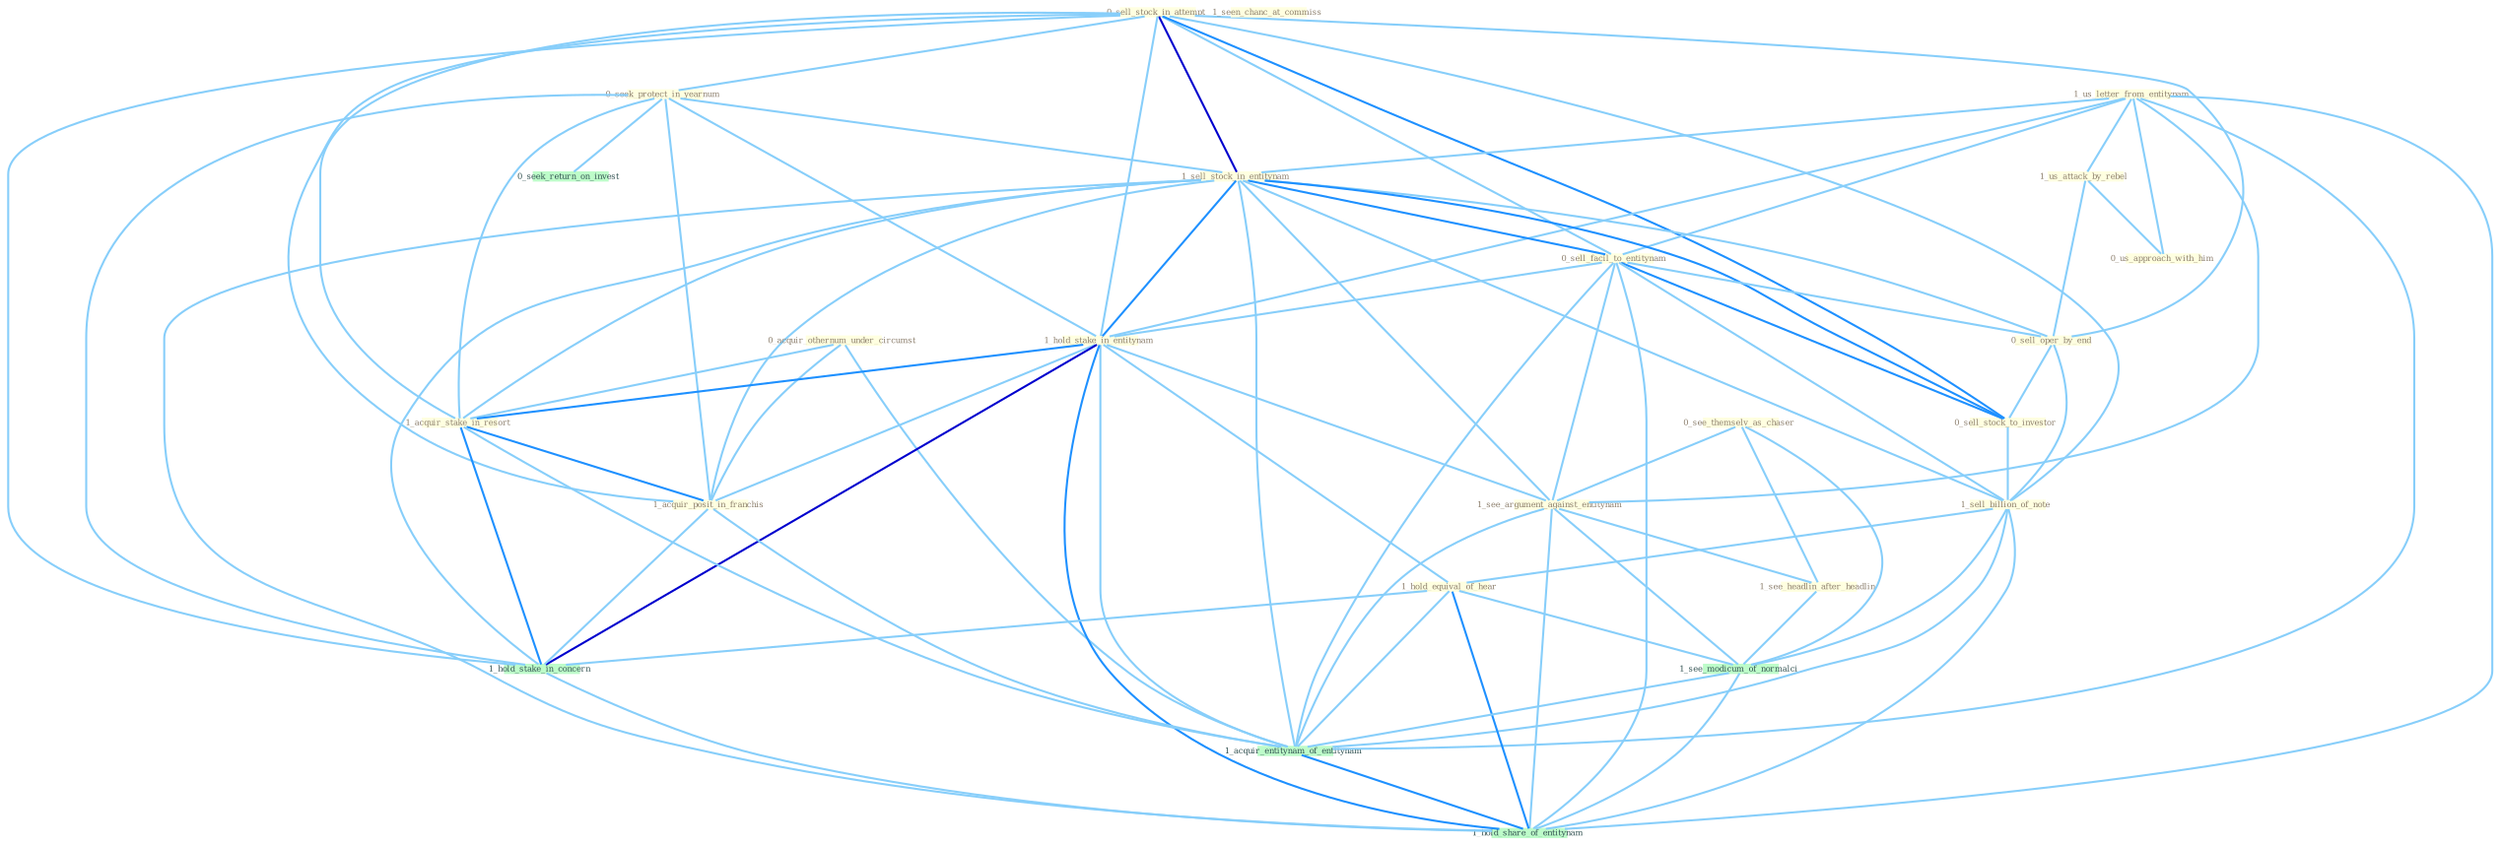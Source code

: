 Graph G{ 
    node
    [shape=polygon,style=filled,width=.5,height=.06,color="#BDFCC9",fixedsize=true,fontsize=4,
    fontcolor="#2f4f4f"];
    {node
    [color="#ffffe0", fontcolor="#8b7d6b"] "0_sell_stock_in_attempt " "1_seen_chanc_at_commiss " "0_seek_protect_in_yearnum " "1_us_letter_from_entitynam " "1_sell_stock_in_entitynam " "0_sell_facil_to_entitynam " "0_acquir_othernum_under_circumst " "0_see_themselv_as_chaser " "1_us_attack_by_rebel " "1_hold_stake_in_entitynam " "0_sell_oper_by_end " "1_see_argument_against_entitynam " "1_acquir_stake_in_resort " "0_sell_stock_to_investor " "1_sell_billion_of_note " "1_see_headlin_after_headlin " "1_acquir_posit_in_franchis " "0_us_approach_with_him " "1_hold_equival_of_hear "}
{node [color="#fff0f5", fontcolor="#b22222"]}
edge [color="#B0E2FF"];

	"0_sell_stock_in_attempt " -- "0_seek_protect_in_yearnum " [w="1", color="#87cefa" ];
	"0_sell_stock_in_attempt " -- "1_sell_stock_in_entitynam " [w="3", color="#0000cd" , len=0.6];
	"0_sell_stock_in_attempt " -- "0_sell_facil_to_entitynam " [w="1", color="#87cefa" ];
	"0_sell_stock_in_attempt " -- "1_hold_stake_in_entitynam " [w="1", color="#87cefa" ];
	"0_sell_stock_in_attempt " -- "0_sell_oper_by_end " [w="1", color="#87cefa" ];
	"0_sell_stock_in_attempt " -- "1_acquir_stake_in_resort " [w="1", color="#87cefa" ];
	"0_sell_stock_in_attempt " -- "0_sell_stock_to_investor " [w="2", color="#1e90ff" , len=0.8];
	"0_sell_stock_in_attempt " -- "1_sell_billion_of_note " [w="1", color="#87cefa" ];
	"0_sell_stock_in_attempt " -- "1_acquir_posit_in_franchis " [w="1", color="#87cefa" ];
	"0_sell_stock_in_attempt " -- "1_hold_stake_in_concern " [w="1", color="#87cefa" ];
	"0_seek_protect_in_yearnum " -- "1_sell_stock_in_entitynam " [w="1", color="#87cefa" ];
	"0_seek_protect_in_yearnum " -- "1_hold_stake_in_entitynam " [w="1", color="#87cefa" ];
	"0_seek_protect_in_yearnum " -- "1_acquir_stake_in_resort " [w="1", color="#87cefa" ];
	"0_seek_protect_in_yearnum " -- "1_acquir_posit_in_franchis " [w="1", color="#87cefa" ];
	"0_seek_protect_in_yearnum " -- "1_hold_stake_in_concern " [w="1", color="#87cefa" ];
	"0_seek_protect_in_yearnum " -- "0_seek_return_on_invest " [w="1", color="#87cefa" ];
	"1_us_letter_from_entitynam " -- "1_sell_stock_in_entitynam " [w="1", color="#87cefa" ];
	"1_us_letter_from_entitynam " -- "0_sell_facil_to_entitynam " [w="1", color="#87cefa" ];
	"1_us_letter_from_entitynam " -- "1_us_attack_by_rebel " [w="1", color="#87cefa" ];
	"1_us_letter_from_entitynam " -- "1_hold_stake_in_entitynam " [w="1", color="#87cefa" ];
	"1_us_letter_from_entitynam " -- "1_see_argument_against_entitynam " [w="1", color="#87cefa" ];
	"1_us_letter_from_entitynam " -- "0_us_approach_with_him " [w="1", color="#87cefa" ];
	"1_us_letter_from_entitynam " -- "1_acquir_entitynam_of_entitynam " [w="1", color="#87cefa" ];
	"1_us_letter_from_entitynam " -- "1_hold_share_of_entitynam " [w="1", color="#87cefa" ];
	"1_sell_stock_in_entitynam " -- "0_sell_facil_to_entitynam " [w="2", color="#1e90ff" , len=0.8];
	"1_sell_stock_in_entitynam " -- "1_hold_stake_in_entitynam " [w="2", color="#1e90ff" , len=0.8];
	"1_sell_stock_in_entitynam " -- "0_sell_oper_by_end " [w="1", color="#87cefa" ];
	"1_sell_stock_in_entitynam " -- "1_see_argument_against_entitynam " [w="1", color="#87cefa" ];
	"1_sell_stock_in_entitynam " -- "1_acquir_stake_in_resort " [w="1", color="#87cefa" ];
	"1_sell_stock_in_entitynam " -- "0_sell_stock_to_investor " [w="2", color="#1e90ff" , len=0.8];
	"1_sell_stock_in_entitynam " -- "1_sell_billion_of_note " [w="1", color="#87cefa" ];
	"1_sell_stock_in_entitynam " -- "1_acquir_posit_in_franchis " [w="1", color="#87cefa" ];
	"1_sell_stock_in_entitynam " -- "1_hold_stake_in_concern " [w="1", color="#87cefa" ];
	"1_sell_stock_in_entitynam " -- "1_acquir_entitynam_of_entitynam " [w="1", color="#87cefa" ];
	"1_sell_stock_in_entitynam " -- "1_hold_share_of_entitynam " [w="1", color="#87cefa" ];
	"0_sell_facil_to_entitynam " -- "1_hold_stake_in_entitynam " [w="1", color="#87cefa" ];
	"0_sell_facil_to_entitynam " -- "0_sell_oper_by_end " [w="1", color="#87cefa" ];
	"0_sell_facil_to_entitynam " -- "1_see_argument_against_entitynam " [w="1", color="#87cefa" ];
	"0_sell_facil_to_entitynam " -- "0_sell_stock_to_investor " [w="2", color="#1e90ff" , len=0.8];
	"0_sell_facil_to_entitynam " -- "1_sell_billion_of_note " [w="1", color="#87cefa" ];
	"0_sell_facil_to_entitynam " -- "1_acquir_entitynam_of_entitynam " [w="1", color="#87cefa" ];
	"0_sell_facil_to_entitynam " -- "1_hold_share_of_entitynam " [w="1", color="#87cefa" ];
	"0_acquir_othernum_under_circumst " -- "1_acquir_stake_in_resort " [w="1", color="#87cefa" ];
	"0_acquir_othernum_under_circumst " -- "1_acquir_posit_in_franchis " [w="1", color="#87cefa" ];
	"0_acquir_othernum_under_circumst " -- "1_acquir_entitynam_of_entitynam " [w="1", color="#87cefa" ];
	"0_see_themselv_as_chaser " -- "1_see_argument_against_entitynam " [w="1", color="#87cefa" ];
	"0_see_themselv_as_chaser " -- "1_see_headlin_after_headlin " [w="1", color="#87cefa" ];
	"0_see_themselv_as_chaser " -- "1_see_modicum_of_normalci " [w="1", color="#87cefa" ];
	"1_us_attack_by_rebel " -- "0_sell_oper_by_end " [w="1", color="#87cefa" ];
	"1_us_attack_by_rebel " -- "0_us_approach_with_him " [w="1", color="#87cefa" ];
	"1_hold_stake_in_entitynam " -- "1_see_argument_against_entitynam " [w="1", color="#87cefa" ];
	"1_hold_stake_in_entitynam " -- "1_acquir_stake_in_resort " [w="2", color="#1e90ff" , len=0.8];
	"1_hold_stake_in_entitynam " -- "1_acquir_posit_in_franchis " [w="1", color="#87cefa" ];
	"1_hold_stake_in_entitynam " -- "1_hold_equival_of_hear " [w="1", color="#87cefa" ];
	"1_hold_stake_in_entitynam " -- "1_hold_stake_in_concern " [w="3", color="#0000cd" , len=0.6];
	"1_hold_stake_in_entitynam " -- "1_acquir_entitynam_of_entitynam " [w="1", color="#87cefa" ];
	"1_hold_stake_in_entitynam " -- "1_hold_share_of_entitynam " [w="2", color="#1e90ff" , len=0.8];
	"0_sell_oper_by_end " -- "0_sell_stock_to_investor " [w="1", color="#87cefa" ];
	"0_sell_oper_by_end " -- "1_sell_billion_of_note " [w="1", color="#87cefa" ];
	"1_see_argument_against_entitynam " -- "1_see_headlin_after_headlin " [w="1", color="#87cefa" ];
	"1_see_argument_against_entitynam " -- "1_see_modicum_of_normalci " [w="1", color="#87cefa" ];
	"1_see_argument_against_entitynam " -- "1_acquir_entitynam_of_entitynam " [w="1", color="#87cefa" ];
	"1_see_argument_against_entitynam " -- "1_hold_share_of_entitynam " [w="1", color="#87cefa" ];
	"1_acquir_stake_in_resort " -- "1_acquir_posit_in_franchis " [w="2", color="#1e90ff" , len=0.8];
	"1_acquir_stake_in_resort " -- "1_hold_stake_in_concern " [w="2", color="#1e90ff" , len=0.8];
	"1_acquir_stake_in_resort " -- "1_acquir_entitynam_of_entitynam " [w="1", color="#87cefa" ];
	"0_sell_stock_to_investor " -- "1_sell_billion_of_note " [w="1", color="#87cefa" ];
	"1_sell_billion_of_note " -- "1_hold_equival_of_hear " [w="1", color="#87cefa" ];
	"1_sell_billion_of_note " -- "1_see_modicum_of_normalci " [w="1", color="#87cefa" ];
	"1_sell_billion_of_note " -- "1_acquir_entitynam_of_entitynam " [w="1", color="#87cefa" ];
	"1_sell_billion_of_note " -- "1_hold_share_of_entitynam " [w="1", color="#87cefa" ];
	"1_see_headlin_after_headlin " -- "1_see_modicum_of_normalci " [w="1", color="#87cefa" ];
	"1_acquir_posit_in_franchis " -- "1_hold_stake_in_concern " [w="1", color="#87cefa" ];
	"1_acquir_posit_in_franchis " -- "1_acquir_entitynam_of_entitynam " [w="1", color="#87cefa" ];
	"1_hold_equival_of_hear " -- "1_hold_stake_in_concern " [w="1", color="#87cefa" ];
	"1_hold_equival_of_hear " -- "1_see_modicum_of_normalci " [w="1", color="#87cefa" ];
	"1_hold_equival_of_hear " -- "1_acquir_entitynam_of_entitynam " [w="1", color="#87cefa" ];
	"1_hold_equival_of_hear " -- "1_hold_share_of_entitynam " [w="2", color="#1e90ff" , len=0.8];
	"1_hold_stake_in_concern " -- "1_hold_share_of_entitynam " [w="1", color="#87cefa" ];
	"1_see_modicum_of_normalci " -- "1_acquir_entitynam_of_entitynam " [w="1", color="#87cefa" ];
	"1_see_modicum_of_normalci " -- "1_hold_share_of_entitynam " [w="1", color="#87cefa" ];
	"1_acquir_entitynam_of_entitynam " -- "1_hold_share_of_entitynam " [w="2", color="#1e90ff" , len=0.8];
}